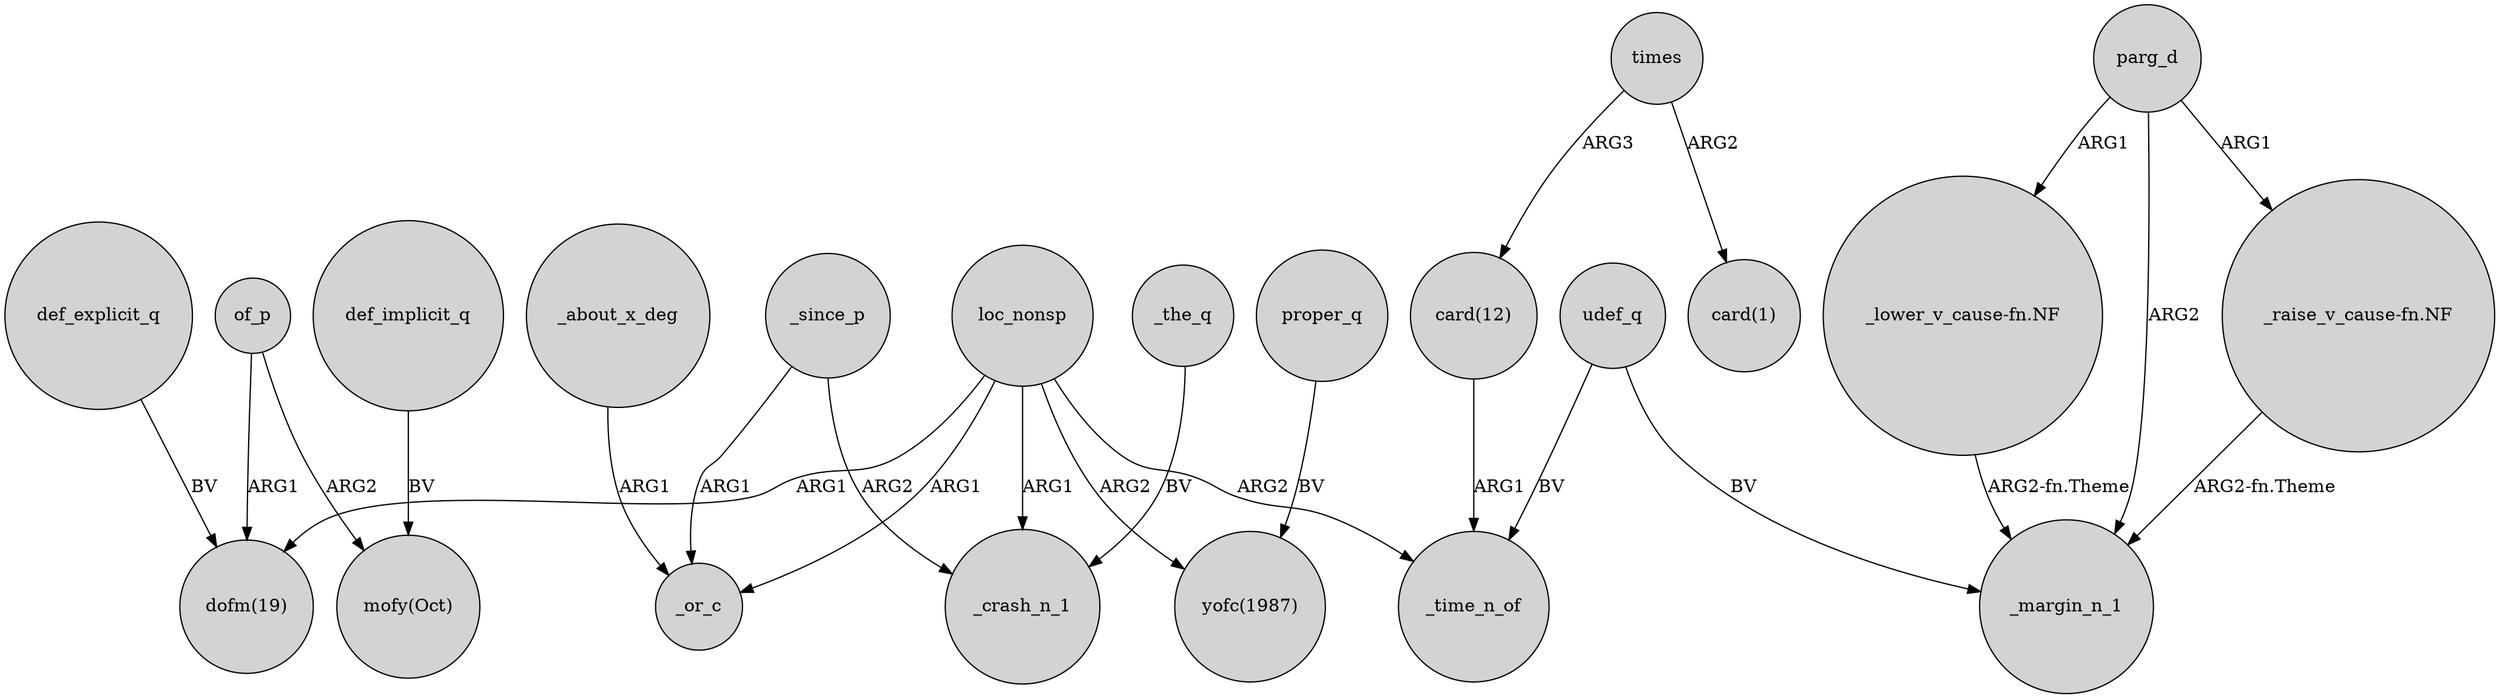 digraph {
	node [shape=circle style=filled]
	"card(12)" -> _time_n_of [label=ARG1]
	loc_nonsp -> "dofm(19)" [label=ARG1]
	def_implicit_q -> "mofy(Oct)" [label=BV]
	_since_p -> _or_c [label=ARG1]
	udef_q -> _margin_n_1 [label=BV]
	parg_d -> "_raise_v_cause-fn.NF" [label=ARG1]
	"_raise_v_cause-fn.NF" -> _margin_n_1 [label="ARG2-fn.Theme"]
	_about_x_deg -> _or_c [label=ARG1]
	loc_nonsp -> _time_n_of [label=ARG2]
	loc_nonsp -> _crash_n_1 [label=ARG1]
	of_p -> "mofy(Oct)" [label=ARG2]
	loc_nonsp -> _or_c [label=ARG1]
	times -> "card(1)" [label=ARG2]
	def_explicit_q -> "dofm(19)" [label=BV]
	udef_q -> _time_n_of [label=BV]
	proper_q -> "yofc(1987)" [label=BV]
	"_lower_v_cause-fn.NF" -> _margin_n_1 [label="ARG2-fn.Theme"]
	of_p -> "dofm(19)" [label=ARG1]
	parg_d -> _margin_n_1 [label=ARG2]
	_since_p -> _crash_n_1 [label=ARG2]
	times -> "card(12)" [label=ARG3]
	_the_q -> _crash_n_1 [label=BV]
	loc_nonsp -> "yofc(1987)" [label=ARG2]
	parg_d -> "_lower_v_cause-fn.NF" [label=ARG1]
}
